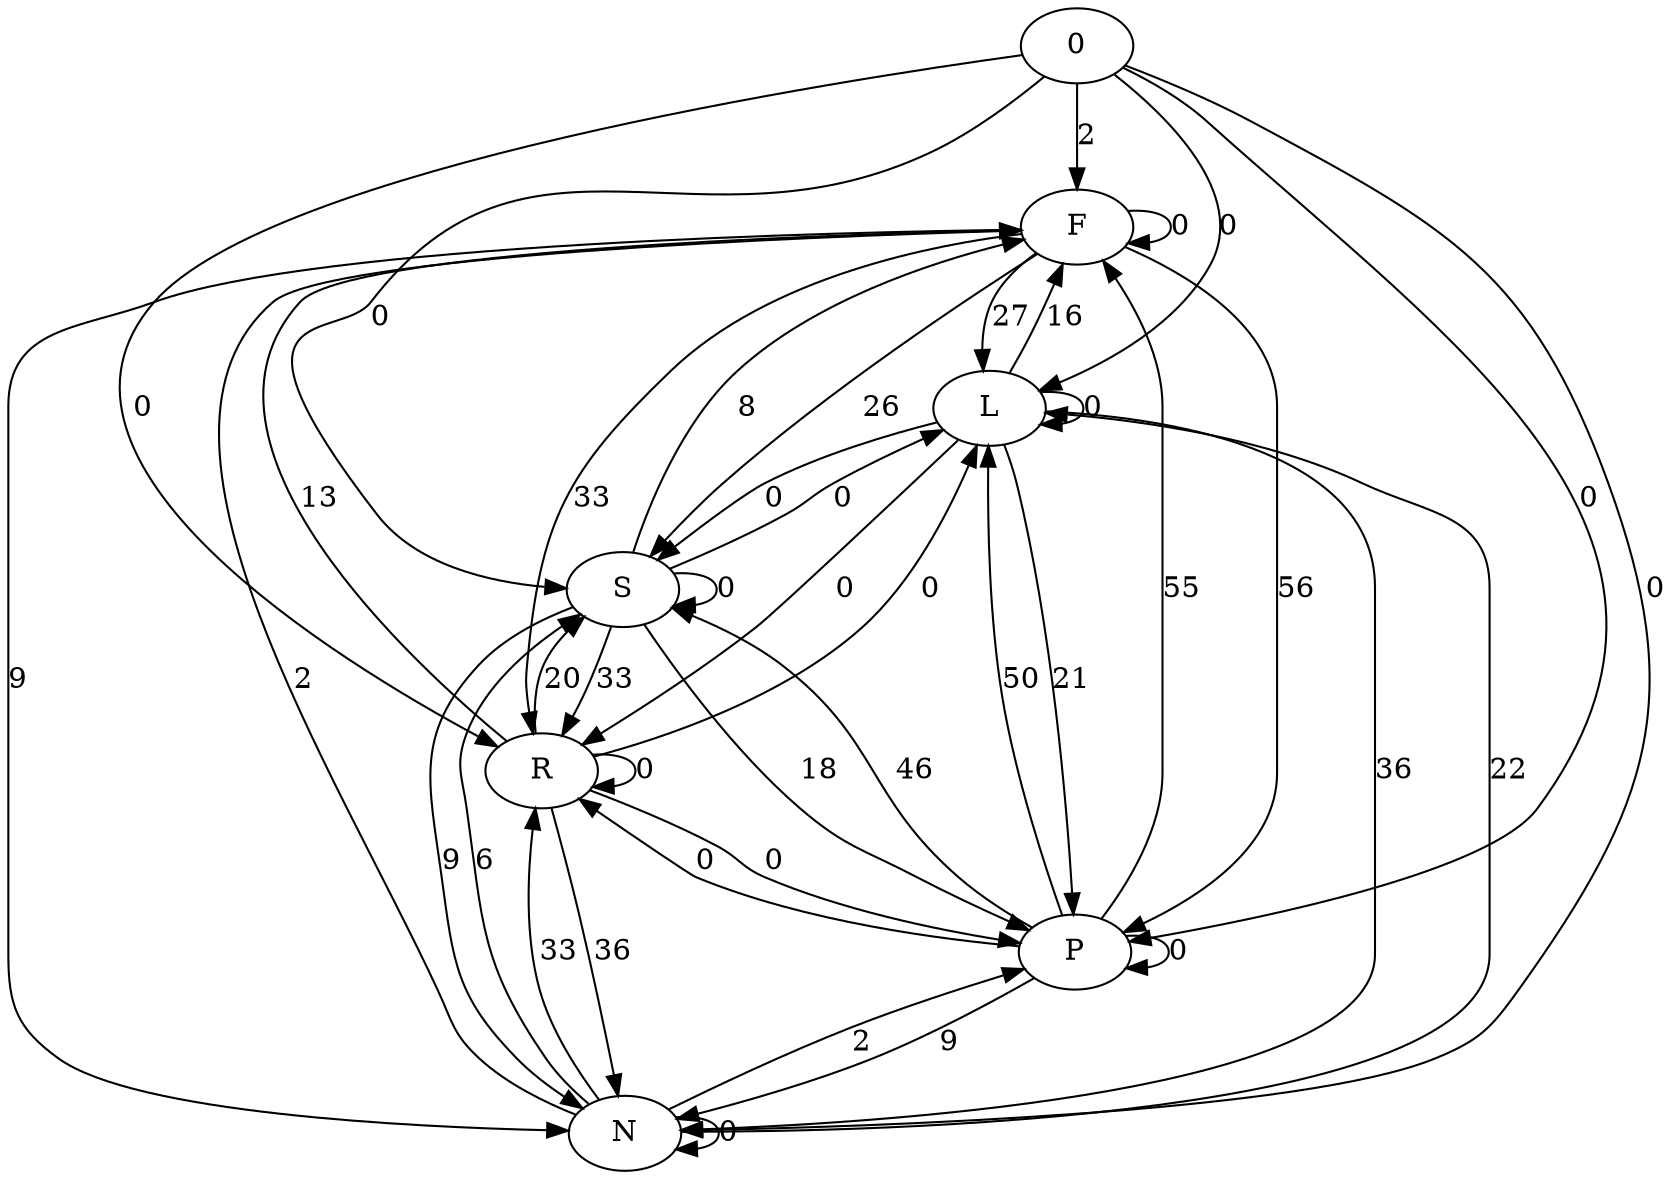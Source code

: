 digraph  {
F;
L;
N;
P;
R;
S;
0;
F -> F  [key=0, label=0, weight=0];
F -> L  [key=0, label=27, weight=27];
F -> N  [key=0, label=9, weight=9];
F -> P  [key=0, label=56, weight=56];
F -> R  [key=0, label=33, weight=33];
F -> S  [key=0, label=26, weight=26];
L -> F  [key=0, label=16, weight=16];
L -> L  [key=0, label=0, weight=0];
L -> N  [key=0, label=36, weight=36];
L -> P  [key=0, label=21, weight=21];
L -> R  [key=0, label=0, weight=0];
L -> S  [key=0, label=0, weight=0];
N -> F  [key=0, label=2, weight=2];
N -> L  [key=0, label=22, weight=22];
N -> N  [key=0, label=0, weight=0];
N -> P  [key=0, label=2, weight=2];
N -> R  [key=0, label=33, weight=33];
N -> S  [key=0, label=6, weight=6];
P -> F  [key=0, label=55, weight=55];
P -> L  [key=0, label=50, weight=50];
P -> N  [key=0, label=9, weight=9];
P -> P  [key=0, label=0, weight=0];
P -> R  [key=0, label=0, weight=0];
P -> S  [key=0, label=46, weight=46];
R -> F  [key=0, label=13, weight=13];
R -> L  [key=0, label=0, weight=0];
R -> N  [key=0, label=36, weight=36];
R -> P  [key=0, label=0, weight=0];
R -> R  [key=0, label=0, weight=0];
R -> S  [key=0, label=20, weight=20];
S -> F  [key=0, label=8, weight=8];
S -> L  [key=0, label=0, weight=0];
S -> N  [key=0, label=9, weight=9];
S -> P  [key=0, label=18, weight=18];
S -> R  [key=0, label=33, weight=33];
S -> S  [key=0, label=0, weight=0];
0 -> F  [key=0, label=2, weight=2];
0 -> L  [key=0, label=0, weight=0];
0 -> N  [key=0, label=0, weight=0];
0 -> P  [key=0, label=0, weight=0];
0 -> R  [key=0, label=0, weight=0];
0 -> S  [key=0, label=0, weight=0];
}

